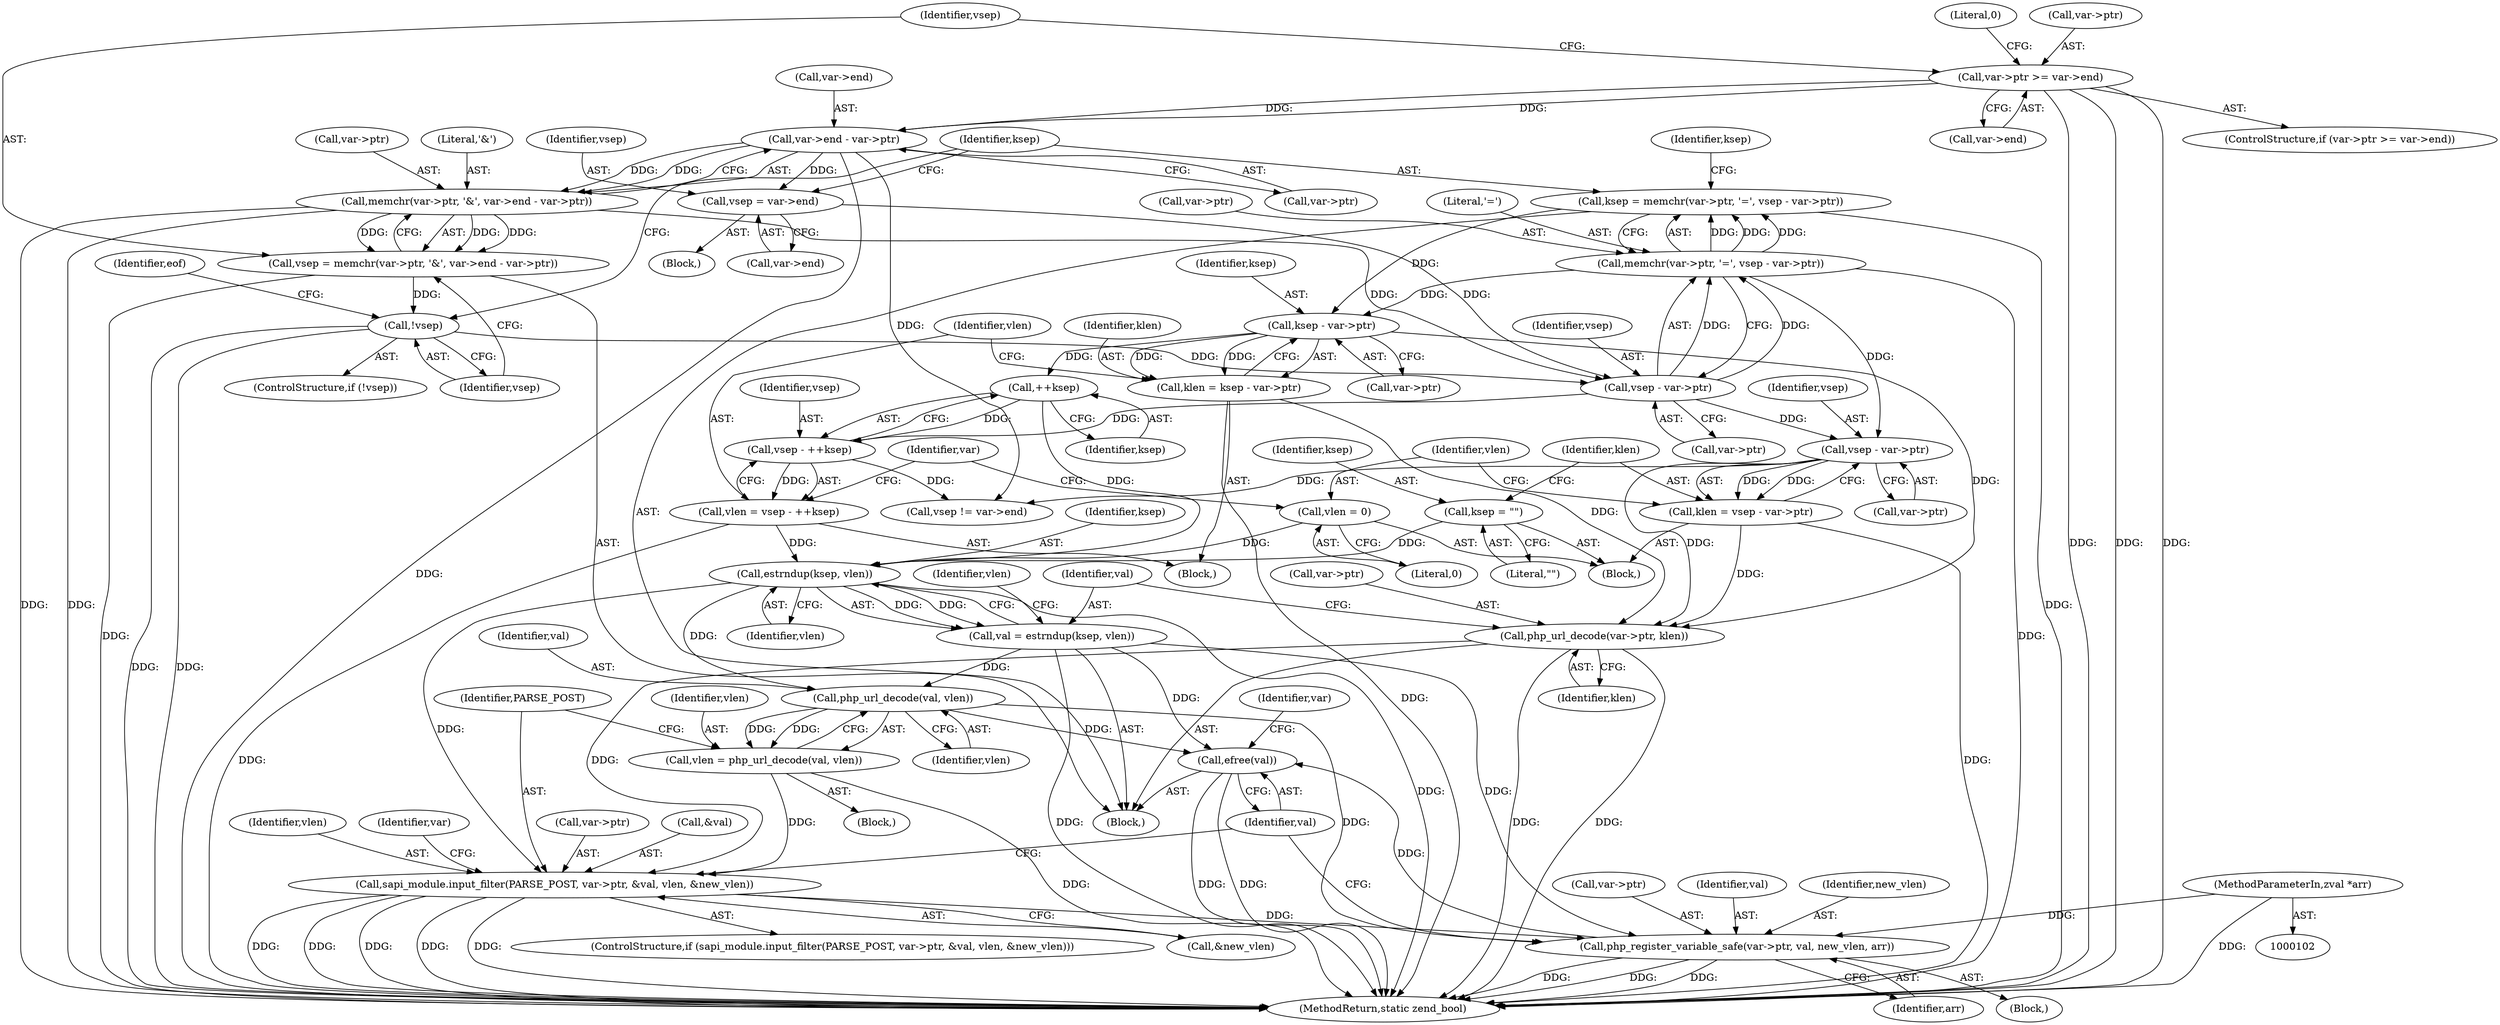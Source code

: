 digraph "1_php-src_a15bffd105ac28fd0dd9b596632dbf035238fda3@API" {
"1000239" [label="(Call,efree(val))"];
"1000232" [label="(Call,php_register_variable_safe(var->ptr, val, new_vlen, arr))"];
"1000221" [label="(Call,sapi_module.input_filter(PARSE_POST, var->ptr, &val, vlen, &new_vlen))"];
"1000202" [label="(Call,php_url_decode(var->ptr, klen))"];
"1000176" [label="(Call,ksep - var->ptr)"];
"1000155" [label="(Call,ksep = memchr(var->ptr, '=', vsep - var->ptr))"];
"1000157" [label="(Call,memchr(var->ptr, '=', vsep - var->ptr))"];
"1000162" [label="(Call,vsep - var->ptr)"];
"1000150" [label="(Call,vsep = var->end)"];
"1000131" [label="(Call,var->end - var->ptr)"];
"1000114" [label="(Call,var->ptr >= var->end)"];
"1000139" [label="(Call,!vsep)"];
"1000124" [label="(Call,vsep = memchr(var->ptr, '&', var->end - var->ptr))"];
"1000126" [label="(Call,memchr(var->ptr, '&', var->end - var->ptr))"];
"1000194" [label="(Call,vsep - var->ptr)"];
"1000192" [label="(Call,klen = vsep - var->ptr)"];
"1000174" [label="(Call,klen = ksep - var->ptr)"];
"1000215" [label="(Call,vlen = php_url_decode(val, vlen))"];
"1000217" [label="(Call,php_url_decode(val, vlen))"];
"1000207" [label="(Call,val = estrndup(ksep, vlen))"];
"1000209" [label="(Call,estrndup(ksep, vlen))"];
"1000185" [label="(Call,++ksep)"];
"1000189" [label="(Call,ksep = \"\")"];
"1000181" [label="(Call,vlen = vsep - ++ksep)"];
"1000183" [label="(Call,vsep - ++ksep)"];
"1000199" [label="(Call,vlen = 0)"];
"1000103" [label="(MethodParameterIn,zval *arr)"];
"1000204" [label="(Identifier,var)"];
"1000124" [label="(Call,vsep = memchr(var->ptr, '&', var->end - var->ptr))"];
"1000177" [label="(Identifier,ksep)"];
"1000226" [label="(Call,&val)"];
"1000118" [label="(Call,var->end)"];
"1000203" [label="(Call,var->ptr)"];
"1000183" [label="(Call,vsep - ++ksep)"];
"1000127" [label="(Call,var->ptr)"];
"1000201" [label="(Literal,0)"];
"1000213" [label="(Identifier,vlen)"];
"1000233" [label="(Call,var->ptr)"];
"1000135" [label="(Call,var->ptr)"];
"1000139" [label="(Call,!vsep)"];
"1000175" [label="(Identifier,klen)"];
"1000132" [label="(Call,var->end)"];
"1000188" [label="(Block,)"];
"1000181" [label="(Call,vlen = vsep - ++ksep)"];
"1000222" [label="(Identifier,PARSE_POST)"];
"1000131" [label="(Call,var->end - var->ptr)"];
"1000185" [label="(Call,++ksep)"];
"1000199" [label="(Call,vlen = 0)"];
"1000209" [label="(Call,estrndup(ksep, vlen))"];
"1000194" [label="(Call,vsep - var->ptr)"];
"1000168" [label="(Identifier,ksep)"];
"1000123" [label="(Literal,0)"];
"1000152" [label="(Call,var->end)"];
"1000115" [label="(Call,var->ptr)"];
"1000191" [label="(Literal,\"\")"];
"1000140" [label="(Identifier,vsep)"];
"1000162" [label="(Call,vsep - var->ptr)"];
"1000217" [label="(Call,php_url_decode(val, vlen))"];
"1000138" [label="(ControlStructure,if (!vsep))"];
"1000157" [label="(Call,memchr(var->ptr, '=', vsep - var->ptr))"];
"1000144" [label="(Identifier,eof)"];
"1000229" [label="(Call,&new_vlen)"];
"1000189" [label="(Call,ksep = \"\")"];
"1000228" [label="(Identifier,vlen)"];
"1000232" [label="(Call,php_register_variable_safe(var->ptr, val, new_vlen, arr))"];
"1000216" [label="(Identifier,vlen)"];
"1000151" [label="(Identifier,vsep)"];
"1000169" [label="(Block,)"];
"1000190" [label="(Identifier,ksep)"];
"1000161" [label="(Literal,'=')"];
"1000254" [label="(MethodReturn,static zend_bool)"];
"1000114" [label="(Call,var->ptr >= var->end)"];
"1000200" [label="(Identifier,vlen)"];
"1000186" [label="(Identifier,ksep)"];
"1000184" [label="(Identifier,vsep)"];
"1000195" [label="(Identifier,vsep)"];
"1000155" [label="(Call,ksep = memchr(var->ptr, '=', vsep - var->ptr))"];
"1000211" [label="(Identifier,vlen)"];
"1000240" [label="(Identifier,val)"];
"1000234" [label="(Identifier,var)"];
"1000126" [label="(Call,memchr(var->ptr, '&', var->end - var->ptr))"];
"1000176" [label="(Call,ksep - var->ptr)"];
"1000158" [label="(Call,var->ptr)"];
"1000196" [label="(Call,var->ptr)"];
"1000163" [label="(Identifier,vsep)"];
"1000238" [label="(Identifier,arr)"];
"1000149" [label="(Block,)"];
"1000223" [label="(Call,var->ptr)"];
"1000193" [label="(Identifier,klen)"];
"1000207" [label="(Call,val = estrndup(ksep, vlen))"];
"1000192" [label="(Call,klen = vsep - var->ptr)"];
"1000239" [label="(Call,efree(val))"];
"1000156" [label="(Identifier,ksep)"];
"1000220" [label="(ControlStructure,if (sapi_module.input_filter(PARSE_POST, var->ptr, &val, vlen, &new_vlen)))"];
"1000150" [label="(Call,vsep = var->end)"];
"1000218" [label="(Identifier,val)"];
"1000210" [label="(Identifier,ksep)"];
"1000125" [label="(Identifier,vsep)"];
"1000247" [label="(Call,vsep != var->end)"];
"1000164" [label="(Call,var->ptr)"];
"1000174" [label="(Call,klen = ksep - var->ptr)"];
"1000182" [label="(Identifier,vlen)"];
"1000219" [label="(Identifier,vlen)"];
"1000214" [label="(Block,)"];
"1000178" [label="(Call,var->ptr)"];
"1000130" [label="(Literal,'&')"];
"1000236" [label="(Identifier,val)"];
"1000103" [label="(MethodParameterIn,zval *arr)"];
"1000106" [label="(Block,)"];
"1000231" [label="(Block,)"];
"1000221" [label="(Call,sapi_module.input_filter(PARSE_POST, var->ptr, &val, vlen, &new_vlen))"];
"1000215" [label="(Call,vlen = php_url_decode(val, vlen))"];
"1000237" [label="(Identifier,new_vlen)"];
"1000206" [label="(Identifier,klen)"];
"1000113" [label="(ControlStructure,if (var->ptr >= var->end))"];
"1000243" [label="(Identifier,var)"];
"1000208" [label="(Identifier,val)"];
"1000202" [label="(Call,php_url_decode(var->ptr, klen))"];
"1000239" -> "1000106"  [label="AST: "];
"1000239" -> "1000240"  [label="CFG: "];
"1000240" -> "1000239"  [label="AST: "];
"1000243" -> "1000239"  [label="CFG: "];
"1000239" -> "1000254"  [label="DDG: "];
"1000239" -> "1000254"  [label="DDG: "];
"1000232" -> "1000239"  [label="DDG: "];
"1000217" -> "1000239"  [label="DDG: "];
"1000207" -> "1000239"  [label="DDG: "];
"1000232" -> "1000231"  [label="AST: "];
"1000232" -> "1000238"  [label="CFG: "];
"1000233" -> "1000232"  [label="AST: "];
"1000236" -> "1000232"  [label="AST: "];
"1000237" -> "1000232"  [label="AST: "];
"1000238" -> "1000232"  [label="AST: "];
"1000240" -> "1000232"  [label="CFG: "];
"1000232" -> "1000254"  [label="DDG: "];
"1000232" -> "1000254"  [label="DDG: "];
"1000232" -> "1000254"  [label="DDG: "];
"1000221" -> "1000232"  [label="DDG: "];
"1000217" -> "1000232"  [label="DDG: "];
"1000207" -> "1000232"  [label="DDG: "];
"1000103" -> "1000232"  [label="DDG: "];
"1000221" -> "1000220"  [label="AST: "];
"1000221" -> "1000229"  [label="CFG: "];
"1000222" -> "1000221"  [label="AST: "];
"1000223" -> "1000221"  [label="AST: "];
"1000226" -> "1000221"  [label="AST: "];
"1000228" -> "1000221"  [label="AST: "];
"1000229" -> "1000221"  [label="AST: "];
"1000234" -> "1000221"  [label="CFG: "];
"1000240" -> "1000221"  [label="CFG: "];
"1000221" -> "1000254"  [label="DDG: "];
"1000221" -> "1000254"  [label="DDG: "];
"1000221" -> "1000254"  [label="DDG: "];
"1000221" -> "1000254"  [label="DDG: "];
"1000221" -> "1000254"  [label="DDG: "];
"1000202" -> "1000221"  [label="DDG: "];
"1000215" -> "1000221"  [label="DDG: "];
"1000209" -> "1000221"  [label="DDG: "];
"1000202" -> "1000106"  [label="AST: "];
"1000202" -> "1000206"  [label="CFG: "];
"1000203" -> "1000202"  [label="AST: "];
"1000206" -> "1000202"  [label="AST: "];
"1000208" -> "1000202"  [label="CFG: "];
"1000202" -> "1000254"  [label="DDG: "];
"1000202" -> "1000254"  [label="DDG: "];
"1000176" -> "1000202"  [label="DDG: "];
"1000194" -> "1000202"  [label="DDG: "];
"1000192" -> "1000202"  [label="DDG: "];
"1000174" -> "1000202"  [label="DDG: "];
"1000176" -> "1000174"  [label="AST: "];
"1000176" -> "1000178"  [label="CFG: "];
"1000177" -> "1000176"  [label="AST: "];
"1000178" -> "1000176"  [label="AST: "];
"1000174" -> "1000176"  [label="CFG: "];
"1000176" -> "1000174"  [label="DDG: "];
"1000176" -> "1000174"  [label="DDG: "];
"1000155" -> "1000176"  [label="DDG: "];
"1000157" -> "1000176"  [label="DDG: "];
"1000176" -> "1000185"  [label="DDG: "];
"1000155" -> "1000106"  [label="AST: "];
"1000155" -> "1000157"  [label="CFG: "];
"1000156" -> "1000155"  [label="AST: "];
"1000157" -> "1000155"  [label="AST: "];
"1000168" -> "1000155"  [label="CFG: "];
"1000155" -> "1000254"  [label="DDG: "];
"1000157" -> "1000155"  [label="DDG: "];
"1000157" -> "1000155"  [label="DDG: "];
"1000157" -> "1000155"  [label="DDG: "];
"1000157" -> "1000162"  [label="CFG: "];
"1000158" -> "1000157"  [label="AST: "];
"1000161" -> "1000157"  [label="AST: "];
"1000162" -> "1000157"  [label="AST: "];
"1000157" -> "1000254"  [label="DDG: "];
"1000162" -> "1000157"  [label="DDG: "];
"1000162" -> "1000157"  [label="DDG: "];
"1000157" -> "1000194"  [label="DDG: "];
"1000162" -> "1000164"  [label="CFG: "];
"1000163" -> "1000162"  [label="AST: "];
"1000164" -> "1000162"  [label="AST: "];
"1000150" -> "1000162"  [label="DDG: "];
"1000139" -> "1000162"  [label="DDG: "];
"1000126" -> "1000162"  [label="DDG: "];
"1000162" -> "1000183"  [label="DDG: "];
"1000162" -> "1000194"  [label="DDG: "];
"1000150" -> "1000149"  [label="AST: "];
"1000150" -> "1000152"  [label="CFG: "];
"1000151" -> "1000150"  [label="AST: "];
"1000152" -> "1000150"  [label="AST: "];
"1000156" -> "1000150"  [label="CFG: "];
"1000131" -> "1000150"  [label="DDG: "];
"1000131" -> "1000126"  [label="AST: "];
"1000131" -> "1000135"  [label="CFG: "];
"1000132" -> "1000131"  [label="AST: "];
"1000135" -> "1000131"  [label="AST: "];
"1000126" -> "1000131"  [label="CFG: "];
"1000131" -> "1000254"  [label="DDG: "];
"1000131" -> "1000126"  [label="DDG: "];
"1000131" -> "1000126"  [label="DDG: "];
"1000114" -> "1000131"  [label="DDG: "];
"1000114" -> "1000131"  [label="DDG: "];
"1000131" -> "1000247"  [label="DDG: "];
"1000114" -> "1000113"  [label="AST: "];
"1000114" -> "1000118"  [label="CFG: "];
"1000115" -> "1000114"  [label="AST: "];
"1000118" -> "1000114"  [label="AST: "];
"1000123" -> "1000114"  [label="CFG: "];
"1000125" -> "1000114"  [label="CFG: "];
"1000114" -> "1000254"  [label="DDG: "];
"1000114" -> "1000254"  [label="DDG: "];
"1000114" -> "1000254"  [label="DDG: "];
"1000139" -> "1000138"  [label="AST: "];
"1000139" -> "1000140"  [label="CFG: "];
"1000140" -> "1000139"  [label="AST: "];
"1000144" -> "1000139"  [label="CFG: "];
"1000156" -> "1000139"  [label="CFG: "];
"1000139" -> "1000254"  [label="DDG: "];
"1000139" -> "1000254"  [label="DDG: "];
"1000124" -> "1000139"  [label="DDG: "];
"1000124" -> "1000106"  [label="AST: "];
"1000124" -> "1000126"  [label="CFG: "];
"1000125" -> "1000124"  [label="AST: "];
"1000126" -> "1000124"  [label="AST: "];
"1000140" -> "1000124"  [label="CFG: "];
"1000124" -> "1000254"  [label="DDG: "];
"1000126" -> "1000124"  [label="DDG: "];
"1000126" -> "1000124"  [label="DDG: "];
"1000126" -> "1000124"  [label="DDG: "];
"1000127" -> "1000126"  [label="AST: "];
"1000130" -> "1000126"  [label="AST: "];
"1000126" -> "1000254"  [label="DDG: "];
"1000126" -> "1000254"  [label="DDG: "];
"1000194" -> "1000192"  [label="AST: "];
"1000194" -> "1000196"  [label="CFG: "];
"1000195" -> "1000194"  [label="AST: "];
"1000196" -> "1000194"  [label="AST: "];
"1000192" -> "1000194"  [label="CFG: "];
"1000194" -> "1000192"  [label="DDG: "];
"1000194" -> "1000192"  [label="DDG: "];
"1000194" -> "1000247"  [label="DDG: "];
"1000192" -> "1000188"  [label="AST: "];
"1000193" -> "1000192"  [label="AST: "];
"1000200" -> "1000192"  [label="CFG: "];
"1000192" -> "1000254"  [label="DDG: "];
"1000174" -> "1000169"  [label="AST: "];
"1000175" -> "1000174"  [label="AST: "];
"1000182" -> "1000174"  [label="CFG: "];
"1000174" -> "1000254"  [label="DDG: "];
"1000215" -> "1000214"  [label="AST: "];
"1000215" -> "1000217"  [label="CFG: "];
"1000216" -> "1000215"  [label="AST: "];
"1000217" -> "1000215"  [label="AST: "];
"1000222" -> "1000215"  [label="CFG: "];
"1000215" -> "1000254"  [label="DDG: "];
"1000217" -> "1000215"  [label="DDG: "];
"1000217" -> "1000215"  [label="DDG: "];
"1000217" -> "1000219"  [label="CFG: "];
"1000218" -> "1000217"  [label="AST: "];
"1000219" -> "1000217"  [label="AST: "];
"1000207" -> "1000217"  [label="DDG: "];
"1000209" -> "1000217"  [label="DDG: "];
"1000207" -> "1000106"  [label="AST: "];
"1000207" -> "1000209"  [label="CFG: "];
"1000208" -> "1000207"  [label="AST: "];
"1000209" -> "1000207"  [label="AST: "];
"1000213" -> "1000207"  [label="CFG: "];
"1000207" -> "1000254"  [label="DDG: "];
"1000209" -> "1000207"  [label="DDG: "];
"1000209" -> "1000207"  [label="DDG: "];
"1000209" -> "1000211"  [label="CFG: "];
"1000210" -> "1000209"  [label="AST: "];
"1000211" -> "1000209"  [label="AST: "];
"1000209" -> "1000254"  [label="DDG: "];
"1000185" -> "1000209"  [label="DDG: "];
"1000189" -> "1000209"  [label="DDG: "];
"1000181" -> "1000209"  [label="DDG: "];
"1000199" -> "1000209"  [label="DDG: "];
"1000185" -> "1000183"  [label="AST: "];
"1000185" -> "1000186"  [label="CFG: "];
"1000186" -> "1000185"  [label="AST: "];
"1000183" -> "1000185"  [label="CFG: "];
"1000185" -> "1000183"  [label="DDG: "];
"1000189" -> "1000188"  [label="AST: "];
"1000189" -> "1000191"  [label="CFG: "];
"1000190" -> "1000189"  [label="AST: "];
"1000191" -> "1000189"  [label="AST: "];
"1000193" -> "1000189"  [label="CFG: "];
"1000181" -> "1000169"  [label="AST: "];
"1000181" -> "1000183"  [label="CFG: "];
"1000182" -> "1000181"  [label="AST: "];
"1000183" -> "1000181"  [label="AST: "];
"1000204" -> "1000181"  [label="CFG: "];
"1000181" -> "1000254"  [label="DDG: "];
"1000183" -> "1000181"  [label="DDG: "];
"1000184" -> "1000183"  [label="AST: "];
"1000183" -> "1000247"  [label="DDG: "];
"1000199" -> "1000188"  [label="AST: "];
"1000199" -> "1000201"  [label="CFG: "];
"1000200" -> "1000199"  [label="AST: "];
"1000201" -> "1000199"  [label="AST: "];
"1000204" -> "1000199"  [label="CFG: "];
"1000103" -> "1000102"  [label="AST: "];
"1000103" -> "1000254"  [label="DDG: "];
}
